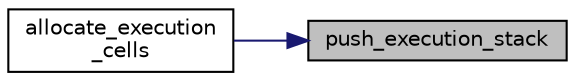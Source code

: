 digraph "push_execution_stack"
{
 // LATEX_PDF_SIZE
  edge [fontname="Helvetica",fontsize="10",labelfontname="Helvetica",labelfontsize="10"];
  node [fontname="Helvetica",fontsize="10",shape=record];
  rankdir="RL";
  Node1 [label="push_execution_stack",height=0.2,width=0.4,color="black", fillcolor="grey75", style="filled", fontcolor="black",tooltip=" "];
  Node1 -> Node2 [dir="back",color="midnightblue",fontsize="10",style="solid",fontname="Helvetica"];
  Node2 [label="allocate_execution\l_cells",height=0.2,width=0.4,color="black", fillcolor="white", style="filled",URL="$d5/dae/stack__management_8c.html#a14974f99f8aca6ad08934c1624fa399c",tooltip=" "];
}
